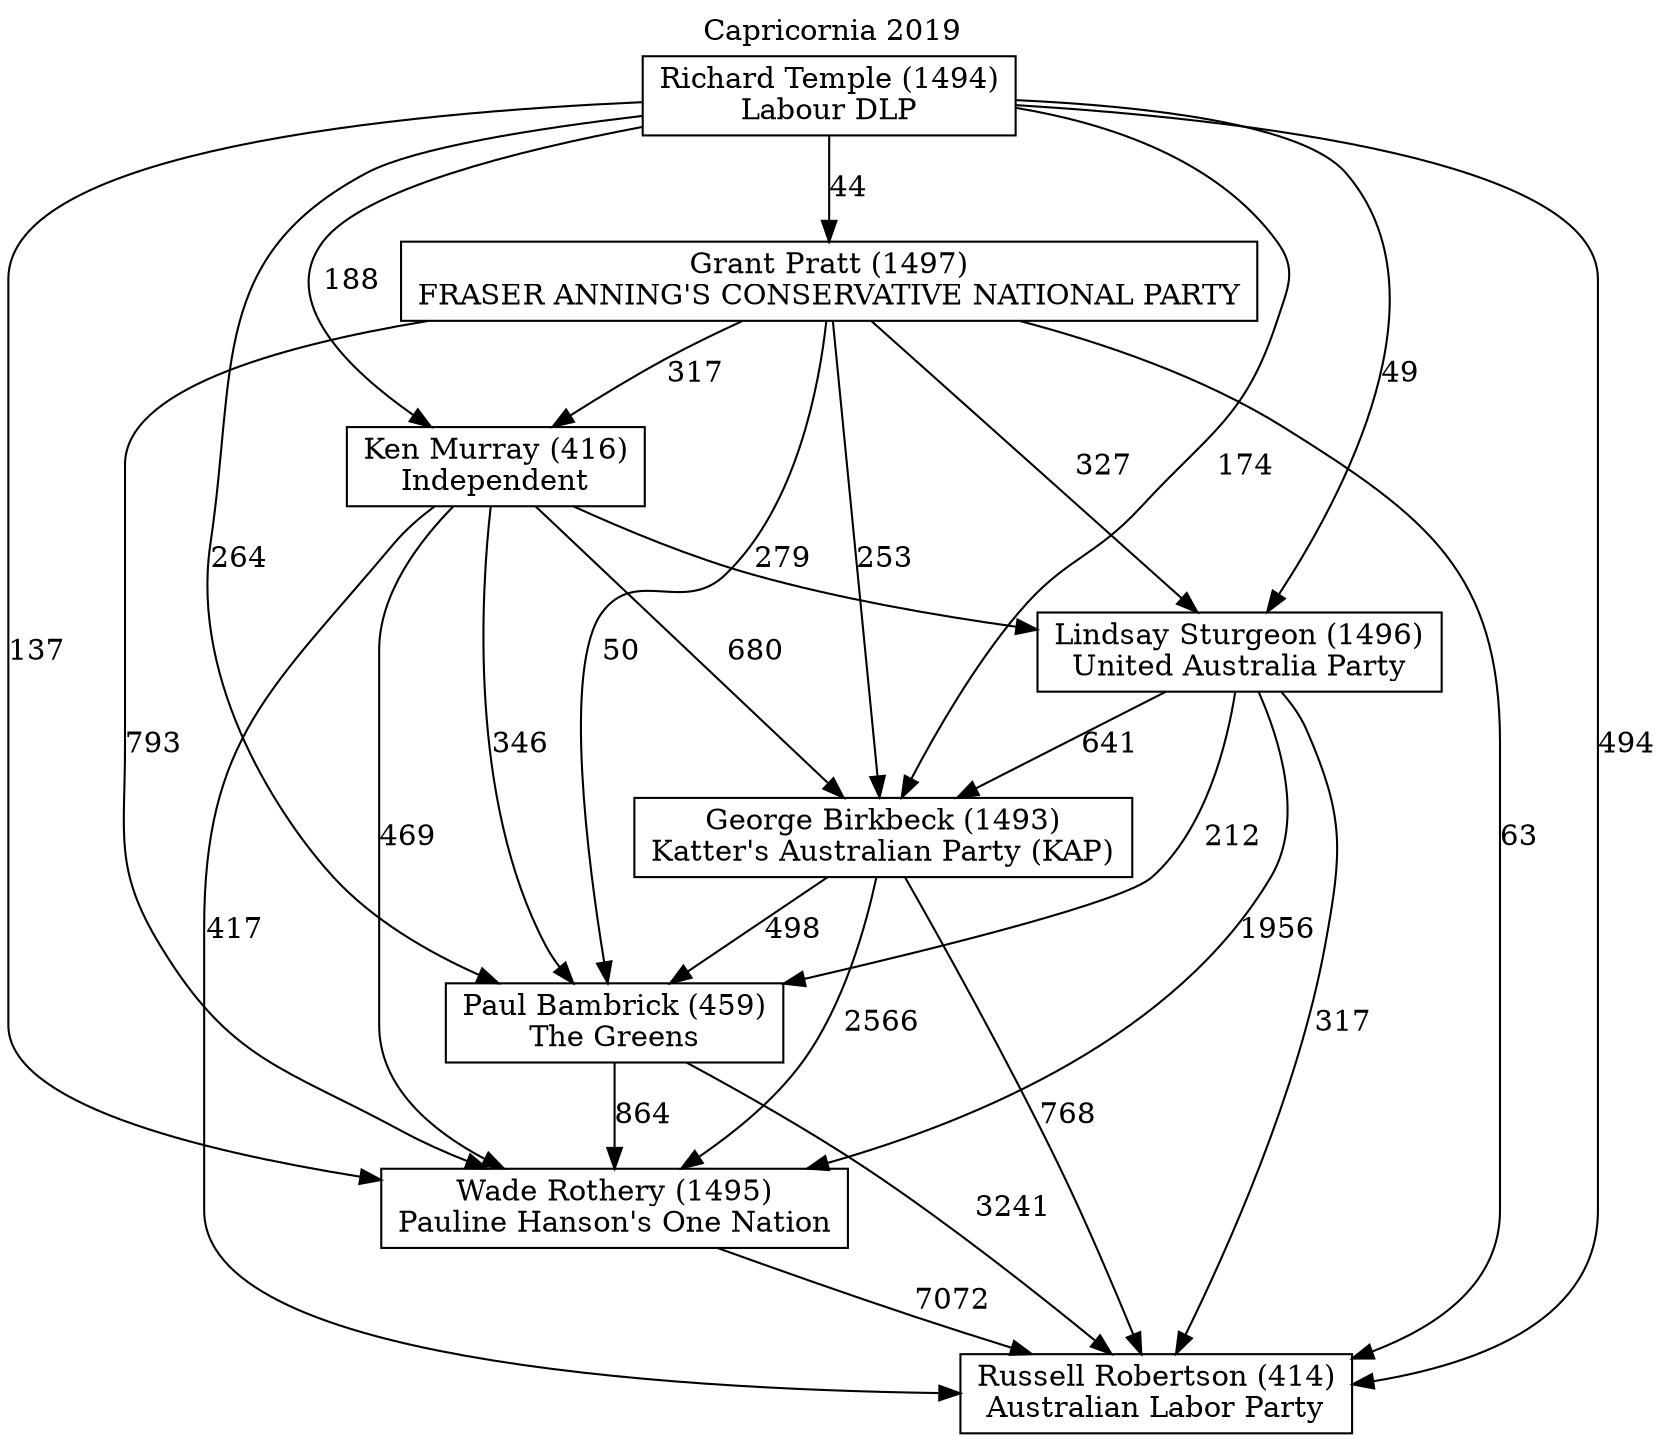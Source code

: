 // House preference flow
digraph "Russell Robertson (414)_Capricornia_2019" {
	graph [label="Capricornia 2019" labelloc=t mclimit=10]
	node [shape=box]
	"George Birkbeck (1493)" [label="George Birkbeck (1493)
Katter's Australian Party (KAP)"]
	"Grant Pratt (1497)" [label="Grant Pratt (1497)
FRASER ANNING'S CONSERVATIVE NATIONAL PARTY"]
	"Ken Murray (416)" [label="Ken Murray (416)
Independent"]
	"Lindsay Sturgeon (1496)" [label="Lindsay Sturgeon (1496)
United Australia Party"]
	"Paul Bambrick (459)" [label="Paul Bambrick (459)
The Greens"]
	"Richard Temple (1494)" [label="Richard Temple (1494)
Labour DLP"]
	"Russell Robertson (414)" [label="Russell Robertson (414)
Australian Labor Party"]
	"Wade Rothery (1495)" [label="Wade Rothery (1495)
Pauline Hanson's One Nation"]
	"George Birkbeck (1493)" -> "Paul Bambrick (459)" [label=498]
	"George Birkbeck (1493)" -> "Russell Robertson (414)" [label=768]
	"George Birkbeck (1493)" -> "Wade Rothery (1495)" [label=2566]
	"Grant Pratt (1497)" -> "George Birkbeck (1493)" [label=253]
	"Grant Pratt (1497)" -> "Ken Murray (416)" [label=317]
	"Grant Pratt (1497)" -> "Lindsay Sturgeon (1496)" [label=327]
	"Grant Pratt (1497)" -> "Paul Bambrick (459)" [label=50]
	"Grant Pratt (1497)" -> "Russell Robertson (414)" [label=63]
	"Grant Pratt (1497)" -> "Wade Rothery (1495)" [label=793]
	"Ken Murray (416)" -> "George Birkbeck (1493)" [label=680]
	"Ken Murray (416)" -> "Lindsay Sturgeon (1496)" [label=279]
	"Ken Murray (416)" -> "Paul Bambrick (459)" [label=346]
	"Ken Murray (416)" -> "Russell Robertson (414)" [label=417]
	"Ken Murray (416)" -> "Wade Rothery (1495)" [label=469]
	"Lindsay Sturgeon (1496)" -> "George Birkbeck (1493)" [label=641]
	"Lindsay Sturgeon (1496)" -> "Paul Bambrick (459)" [label=212]
	"Lindsay Sturgeon (1496)" -> "Russell Robertson (414)" [label=317]
	"Lindsay Sturgeon (1496)" -> "Wade Rothery (1495)" [label=1956]
	"Paul Bambrick (459)" -> "Russell Robertson (414)" [label=3241]
	"Paul Bambrick (459)" -> "Wade Rothery (1495)" [label=864]
	"Richard Temple (1494)" -> "George Birkbeck (1493)" [label=174]
	"Richard Temple (1494)" -> "Grant Pratt (1497)" [label=44]
	"Richard Temple (1494)" -> "Ken Murray (416)" [label=188]
	"Richard Temple (1494)" -> "Lindsay Sturgeon (1496)" [label=49]
	"Richard Temple (1494)" -> "Paul Bambrick (459)" [label=264]
	"Richard Temple (1494)" -> "Russell Robertson (414)" [label=494]
	"Richard Temple (1494)" -> "Wade Rothery (1495)" [label=137]
	"Wade Rothery (1495)" -> "Russell Robertson (414)" [label=7072]
}
